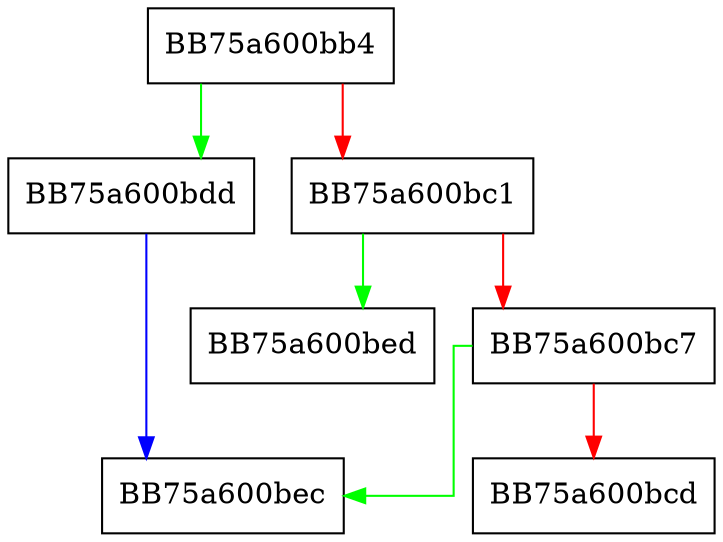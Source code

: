 digraph InitMatchLevel {
  node [shape="box"];
  graph [splines=ortho];
  BB75a600bb4 -> BB75a600bdd [color="green"];
  BB75a600bb4 -> BB75a600bc1 [color="red"];
  BB75a600bc1 -> BB75a600bed [color="green"];
  BB75a600bc1 -> BB75a600bc7 [color="red"];
  BB75a600bc7 -> BB75a600bec [color="green"];
  BB75a600bc7 -> BB75a600bcd [color="red"];
  BB75a600bdd -> BB75a600bec [color="blue"];
}